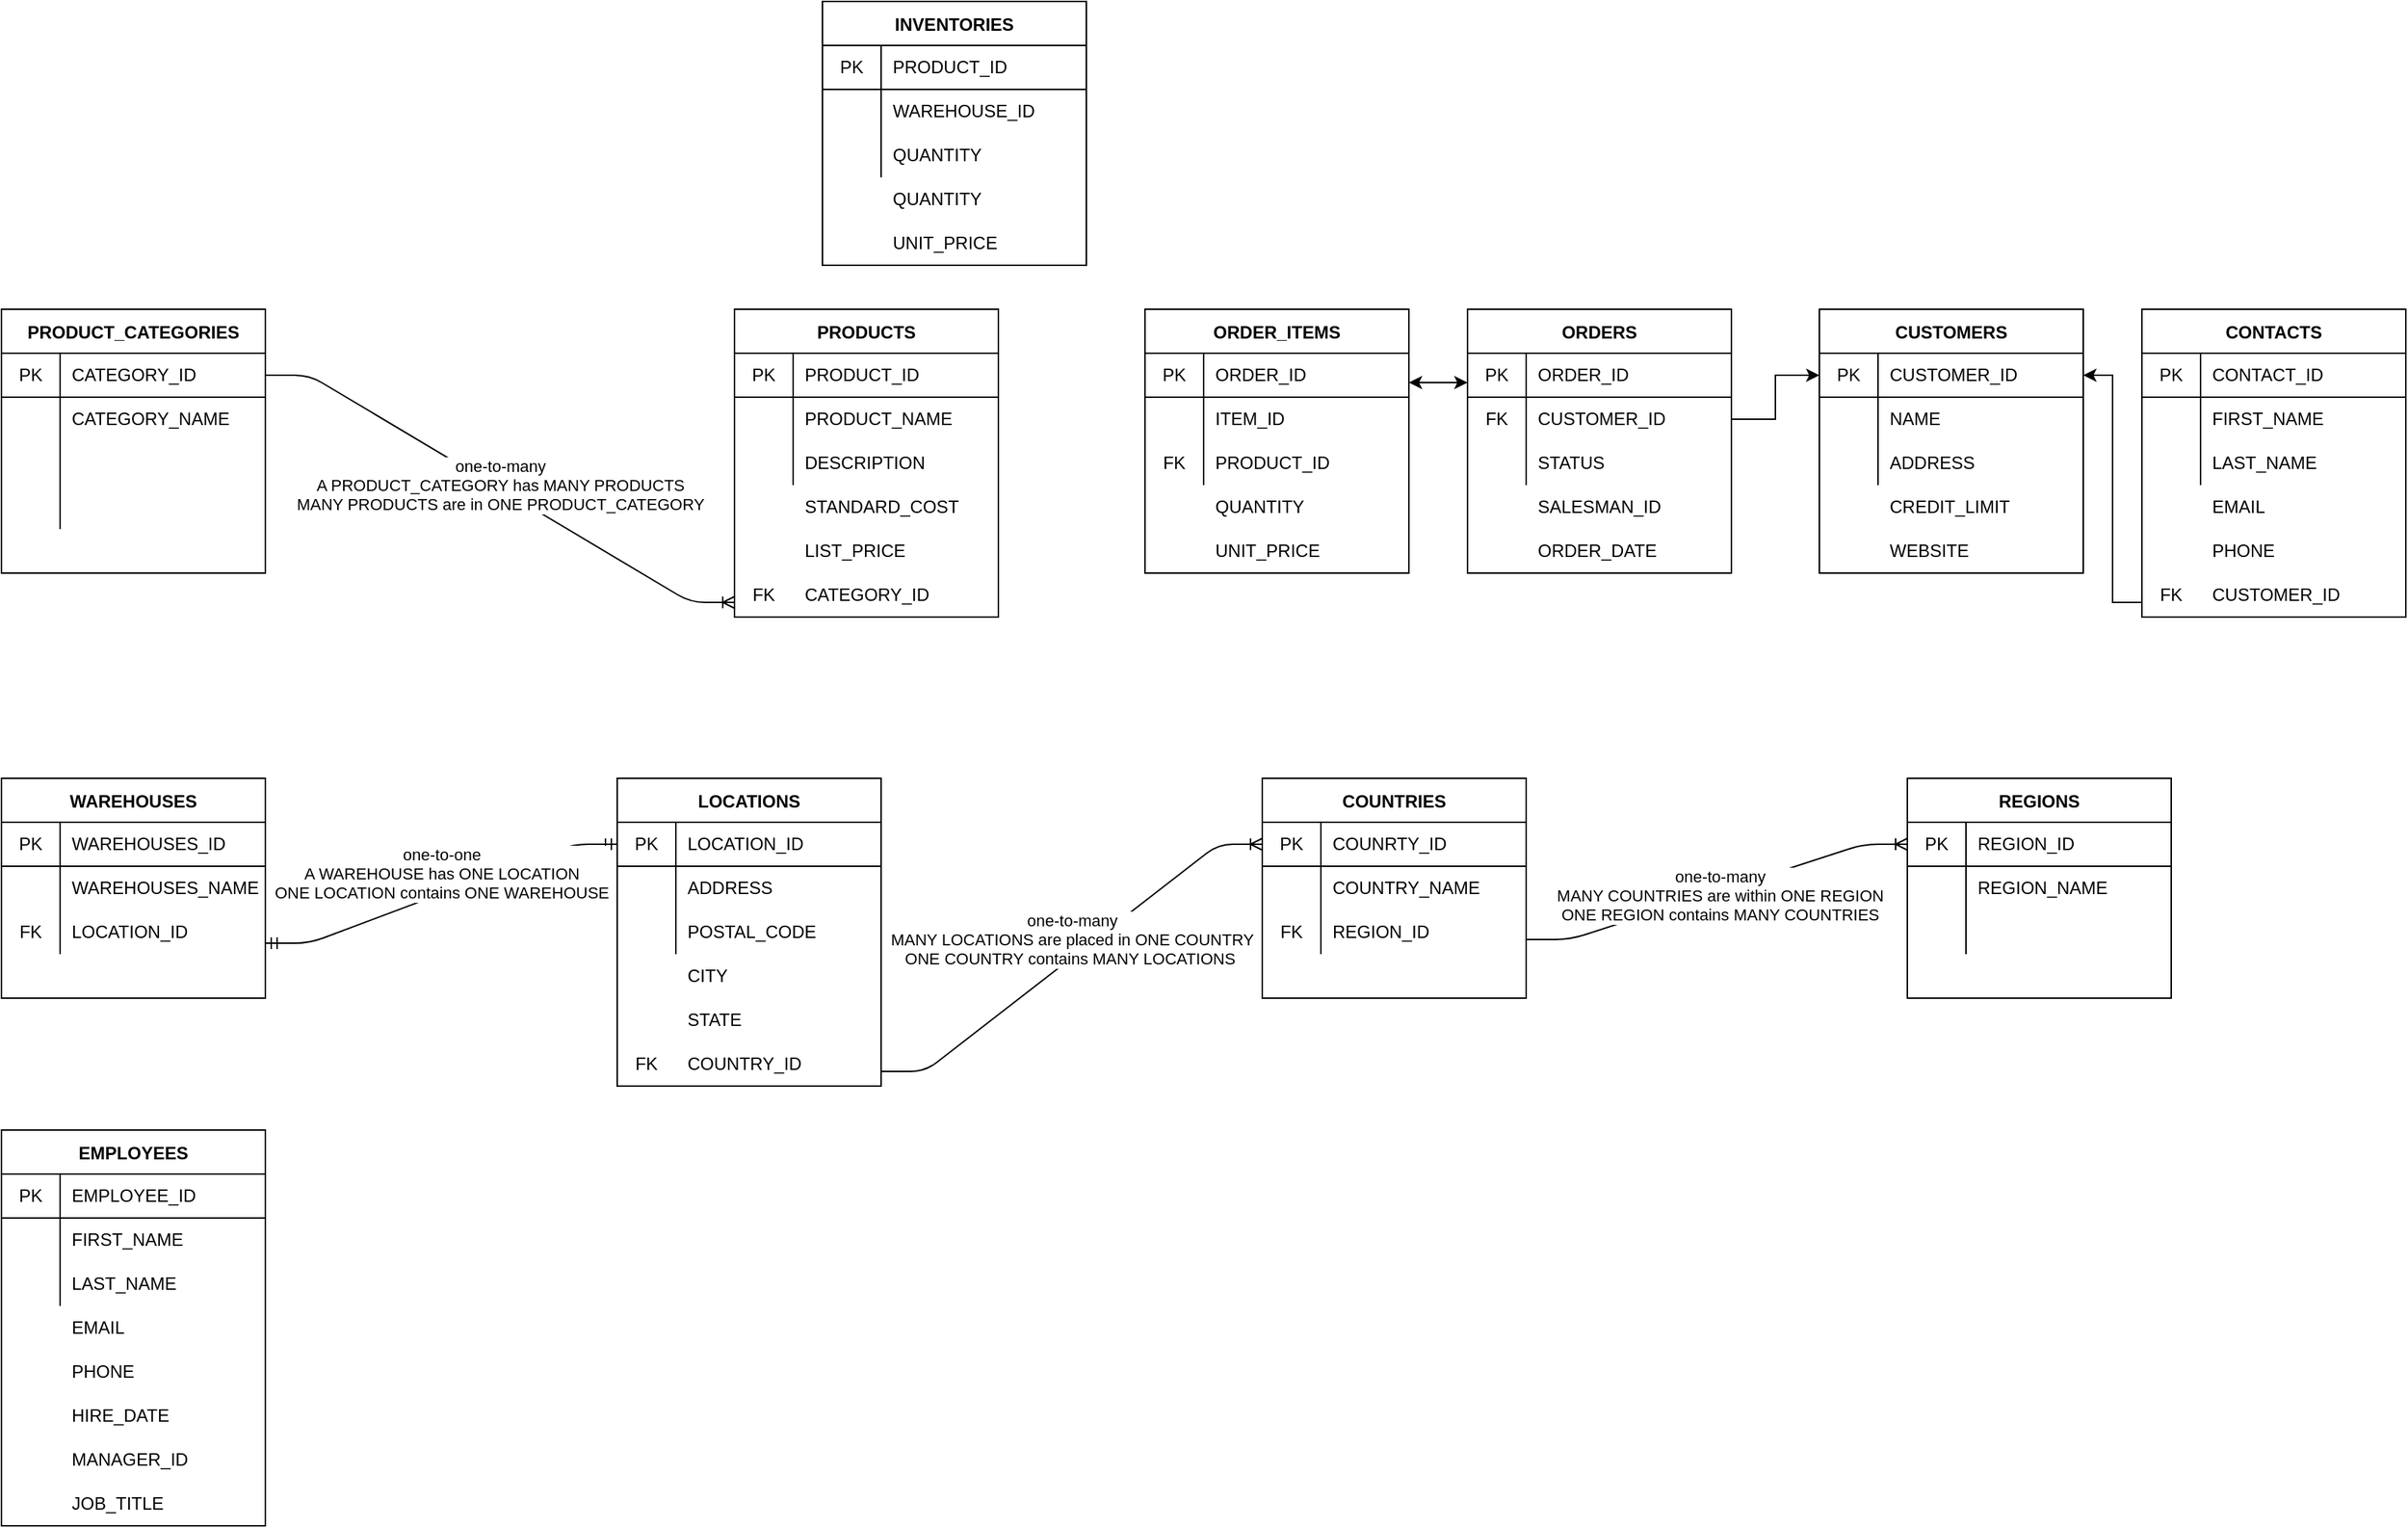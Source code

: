 <mxfile version="14.9.7" type="github"><diagram id="0CDY-tnlX_iTNDYCVQWq" name="Page-1"><mxGraphModel dx="2926" dy="2258" grid="1" gridSize="10" guides="1" tooltips="1" connect="1" arrows="1" fold="1" page="1" pageScale="1" pageWidth="850" pageHeight="1100" math="0" shadow="0"><root><mxCell id="0"/><mxCell id="1" parent="0"/><mxCell id="GvnjWUw1k6gbX3_AqA5z-13" value="COUNTRIES" style="shape=table;startSize=30;container=1;collapsible=0;childLayout=tableLayout;fixedRows=1;rowLines=0;fontStyle=1;align=center;pointerEvents=1;" parent="1" vertex="1"><mxGeometry x="520" y="390" width="180" height="150" as="geometry"/></mxCell><mxCell id="GvnjWUw1k6gbX3_AqA5z-14" value="" style="shape=partialRectangle;html=1;whiteSpace=wrap;collapsible=0;dropTarget=0;pointerEvents=1;fillColor=none;top=0;left=0;bottom=1;right=0;points=[[0,0.5],[1,0.5]];portConstraint=eastwest;" parent="GvnjWUw1k6gbX3_AqA5z-13" vertex="1"><mxGeometry y="30" width="180" height="30" as="geometry"/></mxCell><mxCell id="GvnjWUw1k6gbX3_AqA5z-15" value="PK" style="shape=partialRectangle;html=1;whiteSpace=wrap;connectable=0;fillColor=none;top=0;left=0;bottom=0;right=0;overflow=hidden;pointerEvents=1;" parent="GvnjWUw1k6gbX3_AqA5z-14" vertex="1"><mxGeometry width="40" height="30" as="geometry"/></mxCell><mxCell id="GvnjWUw1k6gbX3_AqA5z-16" value="COUNRTY_ID" style="shape=partialRectangle;html=1;whiteSpace=wrap;connectable=0;fillColor=none;top=0;left=0;bottom=0;right=0;align=left;spacingLeft=6;overflow=hidden;pointerEvents=1;" parent="GvnjWUw1k6gbX3_AqA5z-14" vertex="1"><mxGeometry x="40" width="140" height="30" as="geometry"/></mxCell><mxCell id="GvnjWUw1k6gbX3_AqA5z-17" value="" style="shape=partialRectangle;html=1;whiteSpace=wrap;collapsible=0;dropTarget=0;pointerEvents=1;fillColor=none;top=0;left=0;bottom=0;right=0;points=[[0,0.5],[1,0.5]];portConstraint=eastwest;" parent="GvnjWUw1k6gbX3_AqA5z-13" vertex="1"><mxGeometry y="60" width="180" height="30" as="geometry"/></mxCell><mxCell id="GvnjWUw1k6gbX3_AqA5z-18" value="" style="shape=partialRectangle;html=1;whiteSpace=wrap;connectable=0;fillColor=none;top=0;left=0;bottom=0;right=0;overflow=hidden;pointerEvents=1;" parent="GvnjWUw1k6gbX3_AqA5z-17" vertex="1"><mxGeometry width="40" height="30" as="geometry"/></mxCell><mxCell id="GvnjWUw1k6gbX3_AqA5z-19" value="COUNTRY_NAME" style="shape=partialRectangle;html=1;whiteSpace=wrap;connectable=0;fillColor=none;top=0;left=0;bottom=0;right=0;align=left;spacingLeft=6;overflow=hidden;pointerEvents=1;" parent="GvnjWUw1k6gbX3_AqA5z-17" vertex="1"><mxGeometry x="40" width="140" height="30" as="geometry"/></mxCell><mxCell id="GvnjWUw1k6gbX3_AqA5z-20" value="" style="shape=partialRectangle;html=1;whiteSpace=wrap;collapsible=0;dropTarget=0;pointerEvents=1;fillColor=none;top=0;left=0;bottom=0;right=0;points=[[0,0.5],[1,0.5]];portConstraint=eastwest;" parent="GvnjWUw1k6gbX3_AqA5z-13" vertex="1"><mxGeometry y="90" width="180" height="30" as="geometry"/></mxCell><mxCell id="GvnjWUw1k6gbX3_AqA5z-21" value="FK" style="shape=partialRectangle;html=1;whiteSpace=wrap;connectable=0;fillColor=none;top=0;left=0;bottom=0;right=0;overflow=hidden;pointerEvents=1;" parent="GvnjWUw1k6gbX3_AqA5z-20" vertex="1"><mxGeometry width="40" height="30" as="geometry"/></mxCell><mxCell id="GvnjWUw1k6gbX3_AqA5z-22" value="" style="shape=partialRectangle;html=1;whiteSpace=wrap;connectable=0;fillColor=none;top=0;left=0;bottom=0;right=0;align=left;spacingLeft=6;overflow=hidden;pointerEvents=1;" parent="GvnjWUw1k6gbX3_AqA5z-20" vertex="1"><mxGeometry x="40" width="140" height="30" as="geometry"/></mxCell><mxCell id="GvnjWUw1k6gbX3_AqA5z-33" value="REGION_ID" style="shape=partialRectangle;html=1;whiteSpace=wrap;connectable=0;fillColor=none;top=0;left=0;bottom=0;right=0;align=left;spacingLeft=6;overflow=hidden;pointerEvents=1;" parent="1" vertex="1"><mxGeometry x="560" y="480" width="140" height="30" as="geometry"/></mxCell><mxCell id="GvnjWUw1k6gbX3_AqA5z-36" value="LOCATIONS" style="shape=table;startSize=30;container=1;collapsible=0;childLayout=tableLayout;fixedRows=1;rowLines=0;fontStyle=1;align=center;pointerEvents=1;" parent="1" vertex="1"><mxGeometry x="80" y="390" width="180" height="210" as="geometry"/></mxCell><mxCell id="GvnjWUw1k6gbX3_AqA5z-37" value="" style="shape=partialRectangle;html=1;whiteSpace=wrap;collapsible=0;dropTarget=0;pointerEvents=1;fillColor=none;top=0;left=0;bottom=1;right=0;points=[[0,0.5],[1,0.5]];portConstraint=eastwest;" parent="GvnjWUw1k6gbX3_AqA5z-36" vertex="1"><mxGeometry y="30" width="180" height="30" as="geometry"/></mxCell><mxCell id="GvnjWUw1k6gbX3_AqA5z-38" value="PK" style="shape=partialRectangle;html=1;whiteSpace=wrap;connectable=0;fillColor=none;top=0;left=0;bottom=0;right=0;overflow=hidden;pointerEvents=1;" parent="GvnjWUw1k6gbX3_AqA5z-37" vertex="1"><mxGeometry width="40" height="30" as="geometry"/></mxCell><mxCell id="GvnjWUw1k6gbX3_AqA5z-39" value="LOCATION_ID" style="shape=partialRectangle;html=1;whiteSpace=wrap;connectable=0;fillColor=none;top=0;left=0;bottom=0;right=0;align=left;spacingLeft=6;overflow=hidden;pointerEvents=1;" parent="GvnjWUw1k6gbX3_AqA5z-37" vertex="1"><mxGeometry x="40" width="140" height="30" as="geometry"/></mxCell><mxCell id="GvnjWUw1k6gbX3_AqA5z-40" value="" style="shape=partialRectangle;html=1;whiteSpace=wrap;collapsible=0;dropTarget=0;pointerEvents=1;fillColor=none;top=0;left=0;bottom=0;right=0;points=[[0,0.5],[1,0.5]];portConstraint=eastwest;" parent="GvnjWUw1k6gbX3_AqA5z-36" vertex="1"><mxGeometry y="60" width="180" height="30" as="geometry"/></mxCell><mxCell id="GvnjWUw1k6gbX3_AqA5z-41" value="" style="shape=partialRectangle;html=1;whiteSpace=wrap;connectable=0;fillColor=none;top=0;left=0;bottom=0;right=0;overflow=hidden;pointerEvents=1;" parent="GvnjWUw1k6gbX3_AqA5z-40" vertex="1"><mxGeometry width="40" height="30" as="geometry"/></mxCell><mxCell id="GvnjWUw1k6gbX3_AqA5z-42" value="ADDRESS" style="shape=partialRectangle;html=1;whiteSpace=wrap;connectable=0;fillColor=none;top=0;left=0;bottom=0;right=0;align=left;spacingLeft=6;overflow=hidden;pointerEvents=1;" parent="GvnjWUw1k6gbX3_AqA5z-40" vertex="1"><mxGeometry x="40" width="140" height="30" as="geometry"/></mxCell><mxCell id="GvnjWUw1k6gbX3_AqA5z-43" value="" style="shape=partialRectangle;html=1;whiteSpace=wrap;collapsible=0;dropTarget=0;pointerEvents=1;fillColor=none;top=0;left=0;bottom=0;right=0;points=[[0,0.5],[1,0.5]];portConstraint=eastwest;" parent="GvnjWUw1k6gbX3_AqA5z-36" vertex="1"><mxGeometry y="90" width="180" height="30" as="geometry"/></mxCell><mxCell id="GvnjWUw1k6gbX3_AqA5z-44" value="" style="shape=partialRectangle;html=1;whiteSpace=wrap;connectable=0;fillColor=none;top=0;left=0;bottom=0;right=0;overflow=hidden;pointerEvents=1;" parent="GvnjWUw1k6gbX3_AqA5z-43" vertex="1"><mxGeometry width="40" height="30" as="geometry"/></mxCell><mxCell id="GvnjWUw1k6gbX3_AqA5z-45" value="" style="shape=partialRectangle;html=1;whiteSpace=wrap;connectable=0;fillColor=none;top=0;left=0;bottom=0;right=0;align=left;spacingLeft=6;overflow=hidden;pointerEvents=1;" parent="GvnjWUw1k6gbX3_AqA5z-43" vertex="1"><mxGeometry x="40" width="140" height="30" as="geometry"/></mxCell><mxCell id="GvnjWUw1k6gbX3_AqA5z-46" value="POSTAL_CODE" style="shape=partialRectangle;html=1;whiteSpace=wrap;connectable=0;fillColor=none;top=0;left=0;bottom=0;right=0;align=left;spacingLeft=6;overflow=hidden;pointerEvents=1;" parent="1" vertex="1"><mxGeometry x="120" y="480" width="140" height="30" as="geometry"/></mxCell><mxCell id="GvnjWUw1k6gbX3_AqA5z-60" value="CITY" style="shape=partialRectangle;html=1;whiteSpace=wrap;connectable=0;fillColor=none;top=0;left=0;bottom=0;right=0;align=left;spacingLeft=6;overflow=hidden;pointerEvents=1;" parent="1" vertex="1"><mxGeometry x="120" y="510" width="140" height="30" as="geometry"/></mxCell><mxCell id="GvnjWUw1k6gbX3_AqA5z-62" value="STATE" style="shape=partialRectangle;html=1;whiteSpace=wrap;connectable=0;fillColor=none;top=0;left=0;bottom=0;right=0;align=left;spacingLeft=6;overflow=hidden;pointerEvents=1;" parent="1" vertex="1"><mxGeometry x="120" y="540" width="140" height="30" as="geometry"/></mxCell><mxCell id="GvnjWUw1k6gbX3_AqA5z-64" value="FK" style="shape=partialRectangle;html=1;whiteSpace=wrap;connectable=0;fillColor=none;top=0;left=0;bottom=0;right=0;overflow=hidden;pointerEvents=1;" parent="1" vertex="1"><mxGeometry x="80" y="570" width="40" height="30" as="geometry"/></mxCell><mxCell id="GvnjWUw1k6gbX3_AqA5z-65" value="COUNTRY_ID" style="shape=partialRectangle;html=1;whiteSpace=wrap;connectable=0;fillColor=none;top=0;left=0;bottom=0;right=0;align=left;spacingLeft=6;overflow=hidden;pointerEvents=1;" parent="1" vertex="1"><mxGeometry x="120" y="570" width="140" height="30" as="geometry"/></mxCell><mxCell id="GvnjWUw1k6gbX3_AqA5z-81" value="WAREHOUSES" style="shape=table;startSize=30;container=1;collapsible=0;childLayout=tableLayout;fixedRows=1;rowLines=0;fontStyle=1;align=center;pointerEvents=1;" parent="1" vertex="1"><mxGeometry x="-340" y="390" width="180" height="150" as="geometry"/></mxCell><mxCell id="GvnjWUw1k6gbX3_AqA5z-82" value="" style="shape=partialRectangle;html=1;whiteSpace=wrap;collapsible=0;dropTarget=0;pointerEvents=1;fillColor=none;top=0;left=0;bottom=1;right=0;points=[[0,0.5],[1,0.5]];portConstraint=eastwest;" parent="GvnjWUw1k6gbX3_AqA5z-81" vertex="1"><mxGeometry y="30" width="180" height="30" as="geometry"/></mxCell><mxCell id="GvnjWUw1k6gbX3_AqA5z-83" value="PK" style="shape=partialRectangle;html=1;whiteSpace=wrap;connectable=0;fillColor=none;top=0;left=0;bottom=0;right=0;overflow=hidden;pointerEvents=1;" parent="GvnjWUw1k6gbX3_AqA5z-82" vertex="1"><mxGeometry width="40" height="30" as="geometry"/></mxCell><mxCell id="GvnjWUw1k6gbX3_AqA5z-84" value="WAREHOUSES_ID" style="shape=partialRectangle;html=1;whiteSpace=wrap;connectable=0;fillColor=none;top=0;left=0;bottom=0;right=0;align=left;spacingLeft=6;overflow=hidden;pointerEvents=1;" parent="GvnjWUw1k6gbX3_AqA5z-82" vertex="1"><mxGeometry x="40" width="140" height="30" as="geometry"/></mxCell><mxCell id="GvnjWUw1k6gbX3_AqA5z-85" value="" style="shape=partialRectangle;html=1;whiteSpace=wrap;collapsible=0;dropTarget=0;pointerEvents=1;fillColor=none;top=0;left=0;bottom=0;right=0;points=[[0,0.5],[1,0.5]];portConstraint=eastwest;" parent="GvnjWUw1k6gbX3_AqA5z-81" vertex="1"><mxGeometry y="60" width="180" height="30" as="geometry"/></mxCell><mxCell id="GvnjWUw1k6gbX3_AqA5z-86" value="" style="shape=partialRectangle;html=1;whiteSpace=wrap;connectable=0;fillColor=none;top=0;left=0;bottom=0;right=0;overflow=hidden;pointerEvents=1;" parent="GvnjWUw1k6gbX3_AqA5z-85" vertex="1"><mxGeometry width="40" height="30" as="geometry"/></mxCell><mxCell id="GvnjWUw1k6gbX3_AqA5z-87" value="WAREHOUSES_NAME" style="shape=partialRectangle;html=1;whiteSpace=wrap;connectable=0;fillColor=none;top=0;left=0;bottom=0;right=0;align=left;spacingLeft=6;overflow=hidden;pointerEvents=1;" parent="GvnjWUw1k6gbX3_AqA5z-85" vertex="1"><mxGeometry x="40" width="140" height="30" as="geometry"/></mxCell><mxCell id="GvnjWUw1k6gbX3_AqA5z-88" value="" style="shape=partialRectangle;html=1;whiteSpace=wrap;collapsible=0;dropTarget=0;pointerEvents=1;fillColor=none;top=0;left=0;bottom=0;right=0;points=[[0,0.5],[1,0.5]];portConstraint=eastwest;" parent="GvnjWUw1k6gbX3_AqA5z-81" vertex="1"><mxGeometry y="90" width="180" height="30" as="geometry"/></mxCell><mxCell id="GvnjWUw1k6gbX3_AqA5z-89" value="" style="shape=partialRectangle;html=1;whiteSpace=wrap;connectable=0;fillColor=none;top=0;left=0;bottom=0;right=0;overflow=hidden;pointerEvents=1;" parent="GvnjWUw1k6gbX3_AqA5z-88" vertex="1"><mxGeometry width="40" height="30" as="geometry"/></mxCell><mxCell id="GvnjWUw1k6gbX3_AqA5z-90" value="" style="shape=partialRectangle;html=1;whiteSpace=wrap;connectable=0;fillColor=none;top=0;left=0;bottom=0;right=0;align=left;spacingLeft=6;overflow=hidden;pointerEvents=1;" parent="GvnjWUw1k6gbX3_AqA5z-88" vertex="1"><mxGeometry x="40" width="140" height="30" as="geometry"/></mxCell><mxCell id="GvnjWUw1k6gbX3_AqA5z-91" value="LOCATION_ID" style="shape=partialRectangle;html=1;whiteSpace=wrap;connectable=0;fillColor=none;top=0;left=0;bottom=0;right=0;align=left;spacingLeft=6;overflow=hidden;pointerEvents=1;" parent="1" vertex="1"><mxGeometry x="-300" y="480" width="140" height="30" as="geometry"/></mxCell><mxCell id="GvnjWUw1k6gbX3_AqA5z-92" value="FK" style="shape=partialRectangle;html=1;whiteSpace=wrap;connectable=0;fillColor=none;top=0;left=0;bottom=0;right=0;overflow=hidden;pointerEvents=1;" parent="1" vertex="1"><mxGeometry x="-340" y="480" width="40" height="30" as="geometry"/></mxCell><mxCell id="GvnjWUw1k6gbX3_AqA5z-99" value="EMPLOYEES" style="shape=table;startSize=30;container=1;collapsible=0;childLayout=tableLayout;fixedRows=1;rowLines=0;fontStyle=1;align=center;pointerEvents=1;" parent="1" vertex="1"><mxGeometry x="-340" y="630" width="180" height="270" as="geometry"/></mxCell><mxCell id="GvnjWUw1k6gbX3_AqA5z-100" value="" style="shape=partialRectangle;html=1;whiteSpace=wrap;collapsible=0;dropTarget=0;pointerEvents=1;fillColor=none;top=0;left=0;bottom=1;right=0;points=[[0,0.5],[1,0.5]];portConstraint=eastwest;" parent="GvnjWUw1k6gbX3_AqA5z-99" vertex="1"><mxGeometry y="30" width="180" height="30" as="geometry"/></mxCell><mxCell id="GvnjWUw1k6gbX3_AqA5z-101" value="PK" style="shape=partialRectangle;html=1;whiteSpace=wrap;connectable=0;fillColor=none;top=0;left=0;bottom=0;right=0;overflow=hidden;pointerEvents=1;" parent="GvnjWUw1k6gbX3_AqA5z-100" vertex="1"><mxGeometry width="40" height="30" as="geometry"/></mxCell><mxCell id="GvnjWUw1k6gbX3_AqA5z-102" value="EMPLOYEE_ID" style="shape=partialRectangle;html=1;whiteSpace=wrap;connectable=0;fillColor=none;top=0;left=0;bottom=0;right=0;align=left;spacingLeft=6;overflow=hidden;pointerEvents=1;" parent="GvnjWUw1k6gbX3_AqA5z-100" vertex="1"><mxGeometry x="40" width="140" height="30" as="geometry"/></mxCell><mxCell id="GvnjWUw1k6gbX3_AqA5z-103" value="" style="shape=partialRectangle;html=1;whiteSpace=wrap;collapsible=0;dropTarget=0;pointerEvents=1;fillColor=none;top=0;left=0;bottom=0;right=0;points=[[0,0.5],[1,0.5]];portConstraint=eastwest;" parent="GvnjWUw1k6gbX3_AqA5z-99" vertex="1"><mxGeometry y="60" width="180" height="30" as="geometry"/></mxCell><mxCell id="GvnjWUw1k6gbX3_AqA5z-104" value="" style="shape=partialRectangle;html=1;whiteSpace=wrap;connectable=0;fillColor=none;top=0;left=0;bottom=0;right=0;overflow=hidden;pointerEvents=1;" parent="GvnjWUw1k6gbX3_AqA5z-103" vertex="1"><mxGeometry width="40" height="30" as="geometry"/></mxCell><mxCell id="GvnjWUw1k6gbX3_AqA5z-105" value="FIRST_NAME" style="shape=partialRectangle;html=1;whiteSpace=wrap;connectable=0;fillColor=none;top=0;left=0;bottom=0;right=0;align=left;spacingLeft=6;overflow=hidden;pointerEvents=1;" parent="GvnjWUw1k6gbX3_AqA5z-103" vertex="1"><mxGeometry x="40" width="140" height="30" as="geometry"/></mxCell><mxCell id="GvnjWUw1k6gbX3_AqA5z-106" value="" style="shape=partialRectangle;html=1;whiteSpace=wrap;collapsible=0;dropTarget=0;pointerEvents=1;fillColor=none;top=0;left=0;bottom=0;right=0;points=[[0,0.5],[1,0.5]];portConstraint=eastwest;" parent="GvnjWUw1k6gbX3_AqA5z-99" vertex="1"><mxGeometry y="90" width="180" height="30" as="geometry"/></mxCell><mxCell id="GvnjWUw1k6gbX3_AqA5z-107" value="" style="shape=partialRectangle;html=1;whiteSpace=wrap;connectable=0;fillColor=none;top=0;left=0;bottom=0;right=0;overflow=hidden;pointerEvents=1;" parent="GvnjWUw1k6gbX3_AqA5z-106" vertex="1"><mxGeometry width="40" height="30" as="geometry"/></mxCell><mxCell id="GvnjWUw1k6gbX3_AqA5z-108" value="" style="shape=partialRectangle;html=1;whiteSpace=wrap;connectable=0;fillColor=none;top=0;left=0;bottom=0;right=0;align=left;spacingLeft=6;overflow=hidden;pointerEvents=1;" parent="GvnjWUw1k6gbX3_AqA5z-106" vertex="1"><mxGeometry x="40" width="140" height="30" as="geometry"/></mxCell><mxCell id="GvnjWUw1k6gbX3_AqA5z-109" value="LAST_NAME" style="shape=partialRectangle;html=1;whiteSpace=wrap;connectable=0;fillColor=none;top=0;left=0;bottom=0;right=0;align=left;spacingLeft=6;overflow=hidden;pointerEvents=1;" parent="1" vertex="1"><mxGeometry x="-300" y="720" width="140" height="30" as="geometry"/></mxCell><mxCell id="GvnjWUw1k6gbX3_AqA5z-110" value="" style="shape=partialRectangle;html=1;whiteSpace=wrap;connectable=0;fillColor=none;top=0;left=0;bottom=0;right=0;overflow=hidden;pointerEvents=1;" parent="1" vertex="1"><mxGeometry x="-340" y="720" width="40" height="30" as="geometry"/></mxCell><mxCell id="GvnjWUw1k6gbX3_AqA5z-111" value="EMAIL" style="shape=partialRectangle;html=1;whiteSpace=wrap;connectable=0;fillColor=none;top=0;left=0;bottom=0;right=0;align=left;spacingLeft=6;overflow=hidden;pointerEvents=1;" parent="1" vertex="1"><mxGeometry x="-300" y="750" width="140" height="30" as="geometry"/></mxCell><mxCell id="GvnjWUw1k6gbX3_AqA5z-112" value="PHONE" style="shape=partialRectangle;html=1;whiteSpace=wrap;connectable=0;fillColor=none;top=0;left=0;bottom=0;right=0;align=left;spacingLeft=6;overflow=hidden;pointerEvents=1;" parent="1" vertex="1"><mxGeometry x="-300" y="780" width="140" height="30" as="geometry"/></mxCell><mxCell id="GvnjWUw1k6gbX3_AqA5z-113" value="HIRE_DATE" style="shape=partialRectangle;html=1;whiteSpace=wrap;connectable=0;fillColor=none;top=0;left=0;bottom=0;right=0;align=left;spacingLeft=6;overflow=hidden;pointerEvents=1;" parent="1" vertex="1"><mxGeometry x="-300" y="810" width="140" height="30" as="geometry"/></mxCell><mxCell id="GvnjWUw1k6gbX3_AqA5z-114" value="MANAGER_ID" style="shape=partialRectangle;html=1;whiteSpace=wrap;connectable=0;fillColor=none;top=0;left=0;bottom=0;right=0;align=left;spacingLeft=6;overflow=hidden;pointerEvents=1;" parent="1" vertex="1"><mxGeometry x="-300" y="840" width="140" height="30" as="geometry"/></mxCell><mxCell id="GvnjWUw1k6gbX3_AqA5z-115" value="JOB_TITLE" style="shape=partialRectangle;html=1;whiteSpace=wrap;connectable=0;fillColor=none;top=0;left=0;bottom=0;right=0;align=left;spacingLeft=6;overflow=hidden;pointerEvents=1;" parent="1" vertex="1"><mxGeometry x="-300" y="870" width="140" height="30" as="geometry"/></mxCell><mxCell id="GvnjWUw1k6gbX3_AqA5z-133" value="PRODUCT_CATEGORIES" style="shape=table;startSize=30;container=1;collapsible=0;childLayout=tableLayout;fixedRows=1;rowLines=0;fontStyle=1;align=center;pointerEvents=1;" parent="1" vertex="1"><mxGeometry x="-340" y="70" width="180" height="180" as="geometry"/></mxCell><mxCell id="GvnjWUw1k6gbX3_AqA5z-134" value="" style="shape=partialRectangle;html=1;whiteSpace=wrap;collapsible=0;dropTarget=0;pointerEvents=1;fillColor=none;top=0;left=0;bottom=1;right=0;points=[[0,0.5],[1,0.5]];portConstraint=eastwest;" parent="GvnjWUw1k6gbX3_AqA5z-133" vertex="1"><mxGeometry y="30" width="180" height="30" as="geometry"/></mxCell><mxCell id="GvnjWUw1k6gbX3_AqA5z-135" value="PK" style="shape=partialRectangle;html=1;whiteSpace=wrap;connectable=0;fillColor=none;top=0;left=0;bottom=0;right=0;overflow=hidden;pointerEvents=1;" parent="GvnjWUw1k6gbX3_AqA5z-134" vertex="1"><mxGeometry width="40" height="30" as="geometry"/></mxCell><mxCell id="GvnjWUw1k6gbX3_AqA5z-136" value="CATEGORY_ID" style="shape=partialRectangle;html=1;whiteSpace=wrap;connectable=0;fillColor=none;top=0;left=0;bottom=0;right=0;align=left;spacingLeft=6;overflow=hidden;pointerEvents=1;" parent="GvnjWUw1k6gbX3_AqA5z-134" vertex="1"><mxGeometry x="40" width="140" height="30" as="geometry"/></mxCell><mxCell id="GvnjWUw1k6gbX3_AqA5z-137" value="" style="shape=partialRectangle;html=1;whiteSpace=wrap;collapsible=0;dropTarget=0;pointerEvents=1;fillColor=none;top=0;left=0;bottom=0;right=0;points=[[0,0.5],[1,0.5]];portConstraint=eastwest;" parent="GvnjWUw1k6gbX3_AqA5z-133" vertex="1"><mxGeometry y="60" width="180" height="30" as="geometry"/></mxCell><mxCell id="GvnjWUw1k6gbX3_AqA5z-138" value="" style="shape=partialRectangle;html=1;whiteSpace=wrap;connectable=0;fillColor=none;top=0;left=0;bottom=0;right=0;overflow=hidden;pointerEvents=1;" parent="GvnjWUw1k6gbX3_AqA5z-137" vertex="1"><mxGeometry width="40" height="30" as="geometry"/></mxCell><mxCell id="GvnjWUw1k6gbX3_AqA5z-139" value="CATEGORY_NAME" style="shape=partialRectangle;html=1;whiteSpace=wrap;connectable=0;fillColor=none;top=0;left=0;bottom=0;right=0;align=left;spacingLeft=6;overflow=hidden;pointerEvents=1;" parent="GvnjWUw1k6gbX3_AqA5z-137" vertex="1"><mxGeometry x="40" width="140" height="30" as="geometry"/></mxCell><mxCell id="GvnjWUw1k6gbX3_AqA5z-140" value="" style="shape=partialRectangle;html=1;whiteSpace=wrap;collapsible=0;dropTarget=0;pointerEvents=1;fillColor=none;top=0;left=0;bottom=0;right=0;points=[[0,0.5],[1,0.5]];portConstraint=eastwest;" parent="GvnjWUw1k6gbX3_AqA5z-133" vertex="1"><mxGeometry y="90" width="180" height="30" as="geometry"/></mxCell><mxCell id="GvnjWUw1k6gbX3_AqA5z-141" value="" style="shape=partialRectangle;html=1;whiteSpace=wrap;connectable=0;fillColor=none;top=0;left=0;bottom=0;right=0;overflow=hidden;pointerEvents=1;" parent="GvnjWUw1k6gbX3_AqA5z-140" vertex="1"><mxGeometry width="40" height="30" as="geometry"/></mxCell><mxCell id="GvnjWUw1k6gbX3_AqA5z-142" value="" style="shape=partialRectangle;html=1;whiteSpace=wrap;connectable=0;fillColor=none;top=0;left=0;bottom=0;right=0;align=left;spacingLeft=6;overflow=hidden;pointerEvents=1;" parent="GvnjWUw1k6gbX3_AqA5z-140" vertex="1"><mxGeometry x="40" width="140" height="30" as="geometry"/></mxCell><mxCell id="_RY1RrGFD_Ku-RANkwng-28" value="" style="shape=partialRectangle;html=1;whiteSpace=wrap;collapsible=0;dropTarget=0;pointerEvents=1;fillColor=none;top=0;left=0;bottom=0;right=0;points=[[0,0.5],[1,0.5]];portConstraint=eastwest;" vertex="1" parent="GvnjWUw1k6gbX3_AqA5z-133"><mxGeometry y="120" width="180" height="30" as="geometry"/></mxCell><mxCell id="_RY1RrGFD_Ku-RANkwng-29" value="" style="shape=partialRectangle;html=1;whiteSpace=wrap;connectable=0;fillColor=none;top=0;left=0;bottom=0;right=0;overflow=hidden;pointerEvents=1;" vertex="1" parent="_RY1RrGFD_Ku-RANkwng-28"><mxGeometry width="40" height="30" as="geometry"/></mxCell><mxCell id="_RY1RrGFD_Ku-RANkwng-30" value="" style="shape=partialRectangle;html=1;whiteSpace=wrap;connectable=0;fillColor=none;top=0;left=0;bottom=0;right=0;align=left;spacingLeft=6;overflow=hidden;pointerEvents=1;" vertex="1" parent="_RY1RrGFD_Ku-RANkwng-28"><mxGeometry x="40" width="140" height="30" as="geometry"/></mxCell><mxCell id="GvnjWUw1k6gbX3_AqA5z-144" value="" style="shape=partialRectangle;html=1;whiteSpace=wrap;connectable=0;fillColor=none;top=0;left=0;bottom=0;right=0;overflow=hidden;pointerEvents=1;" parent="1" vertex="1"><mxGeometry x="300" y="160" width="40" height="30" as="geometry"/></mxCell><mxCell id="GvnjWUw1k6gbX3_AqA5z-150" value="PRODUCTS" style="shape=table;startSize=30;container=1;collapsible=0;childLayout=tableLayout;fixedRows=1;rowLines=0;fontStyle=1;align=center;pointerEvents=1;" parent="1" vertex="1"><mxGeometry x="160" y="70" width="180" height="210" as="geometry"/></mxCell><mxCell id="GvnjWUw1k6gbX3_AqA5z-151" value="" style="shape=partialRectangle;html=1;whiteSpace=wrap;collapsible=0;dropTarget=0;pointerEvents=1;fillColor=none;top=0;left=0;bottom=1;right=0;points=[[0,0.5],[1,0.5]];portConstraint=eastwest;" parent="GvnjWUw1k6gbX3_AqA5z-150" vertex="1"><mxGeometry y="30" width="180" height="30" as="geometry"/></mxCell><mxCell id="GvnjWUw1k6gbX3_AqA5z-152" value="PK" style="shape=partialRectangle;html=1;whiteSpace=wrap;connectable=0;fillColor=none;top=0;left=0;bottom=0;right=0;overflow=hidden;pointerEvents=1;" parent="GvnjWUw1k6gbX3_AqA5z-151" vertex="1"><mxGeometry width="40" height="30" as="geometry"/></mxCell><mxCell id="GvnjWUw1k6gbX3_AqA5z-153" value="PRODUCT_ID" style="shape=partialRectangle;html=1;whiteSpace=wrap;connectable=0;fillColor=none;top=0;left=0;bottom=0;right=0;align=left;spacingLeft=6;overflow=hidden;pointerEvents=1;" parent="GvnjWUw1k6gbX3_AqA5z-151" vertex="1"><mxGeometry x="40" width="140" height="30" as="geometry"/></mxCell><mxCell id="GvnjWUw1k6gbX3_AqA5z-154" value="" style="shape=partialRectangle;html=1;whiteSpace=wrap;collapsible=0;dropTarget=0;pointerEvents=1;fillColor=none;top=0;left=0;bottom=0;right=0;points=[[0,0.5],[1,0.5]];portConstraint=eastwest;" parent="GvnjWUw1k6gbX3_AqA5z-150" vertex="1"><mxGeometry y="60" width="180" height="30" as="geometry"/></mxCell><mxCell id="GvnjWUw1k6gbX3_AqA5z-155" value="" style="shape=partialRectangle;html=1;whiteSpace=wrap;connectable=0;fillColor=none;top=0;left=0;bottom=0;right=0;overflow=hidden;pointerEvents=1;" parent="GvnjWUw1k6gbX3_AqA5z-154" vertex="1"><mxGeometry width="40" height="30" as="geometry"/></mxCell><mxCell id="GvnjWUw1k6gbX3_AqA5z-156" value="PRODUCT_NAME" style="shape=partialRectangle;html=1;whiteSpace=wrap;connectable=0;fillColor=none;top=0;left=0;bottom=0;right=0;align=left;spacingLeft=6;overflow=hidden;pointerEvents=1;" parent="GvnjWUw1k6gbX3_AqA5z-154" vertex="1"><mxGeometry x="40" width="140" height="30" as="geometry"/></mxCell><mxCell id="GvnjWUw1k6gbX3_AqA5z-157" value="" style="shape=partialRectangle;html=1;whiteSpace=wrap;collapsible=0;dropTarget=0;pointerEvents=1;fillColor=none;top=0;left=0;bottom=0;right=0;points=[[0,0.5],[1,0.5]];portConstraint=eastwest;" parent="GvnjWUw1k6gbX3_AqA5z-150" vertex="1"><mxGeometry y="90" width="180" height="30" as="geometry"/></mxCell><mxCell id="GvnjWUw1k6gbX3_AqA5z-158" value="" style="shape=partialRectangle;html=1;whiteSpace=wrap;connectable=0;fillColor=none;top=0;left=0;bottom=0;right=0;overflow=hidden;pointerEvents=1;" parent="GvnjWUw1k6gbX3_AqA5z-157" vertex="1"><mxGeometry width="40" height="30" as="geometry"/></mxCell><mxCell id="GvnjWUw1k6gbX3_AqA5z-159" value="" style="shape=partialRectangle;html=1;whiteSpace=wrap;connectable=0;fillColor=none;top=0;left=0;bottom=0;right=0;align=left;spacingLeft=6;overflow=hidden;pointerEvents=1;" parent="GvnjWUw1k6gbX3_AqA5z-157" vertex="1"><mxGeometry x="40" width="140" height="30" as="geometry"/></mxCell><mxCell id="GvnjWUw1k6gbX3_AqA5z-160" value="" style="shape=partialRectangle;html=1;whiteSpace=wrap;connectable=0;fillColor=none;top=0;left=0;bottom=0;right=0;overflow=hidden;pointerEvents=1;" parent="1" vertex="1"><mxGeometry x="160" y="160" width="40" height="30" as="geometry"/></mxCell><mxCell id="GvnjWUw1k6gbX3_AqA5z-172" value="DESCRIPTION" style="shape=partialRectangle;html=1;whiteSpace=wrap;connectable=0;fillColor=none;top=0;left=0;bottom=0;right=0;align=left;spacingLeft=6;overflow=hidden;pointerEvents=1;" parent="1" vertex="1"><mxGeometry x="200" y="160" width="140" height="30" as="geometry"/></mxCell><mxCell id="GvnjWUw1k6gbX3_AqA5z-173" value="STANDARD_COST" style="shape=partialRectangle;html=1;whiteSpace=wrap;connectable=0;fillColor=none;top=0;left=0;bottom=0;right=0;align=left;spacingLeft=6;overflow=hidden;pointerEvents=1;" parent="1" vertex="1"><mxGeometry x="200" y="190" width="140" height="30" as="geometry"/></mxCell><mxCell id="GvnjWUw1k6gbX3_AqA5z-174" value="LIST_PRICE" style="shape=partialRectangle;html=1;whiteSpace=wrap;connectable=0;fillColor=none;top=0;left=0;bottom=0;right=0;align=left;spacingLeft=6;overflow=hidden;pointerEvents=1;" parent="1" vertex="1"><mxGeometry x="200" y="220" width="140" height="30" as="geometry"/></mxCell><mxCell id="GvnjWUw1k6gbX3_AqA5z-175" value="CATEGORY_ID" style="shape=partialRectangle;html=1;whiteSpace=wrap;connectable=0;fillColor=none;top=0;left=0;bottom=0;right=0;align=left;spacingLeft=6;overflow=hidden;pointerEvents=1;" parent="1" vertex="1"><mxGeometry x="200" y="250" width="140" height="30" as="geometry"/></mxCell><mxCell id="GvnjWUw1k6gbX3_AqA5z-176" value="FK" style="shape=partialRectangle;html=1;whiteSpace=wrap;connectable=0;fillColor=none;top=0;left=0;bottom=0;right=0;overflow=hidden;pointerEvents=1;" parent="1" vertex="1"><mxGeometry x="160" y="250" width="40" height="30" as="geometry"/></mxCell><mxCell id="GvnjWUw1k6gbX3_AqA5z-197" value="CUSTOMERS" style="shape=table;startSize=30;container=1;collapsible=0;childLayout=tableLayout;fixedRows=1;rowLines=0;fontStyle=1;align=center;pointerEvents=1;" parent="1" vertex="1"><mxGeometry x="900" y="70" width="180" height="180" as="geometry"/></mxCell><mxCell id="GvnjWUw1k6gbX3_AqA5z-198" value="" style="shape=partialRectangle;html=1;whiteSpace=wrap;collapsible=0;dropTarget=0;pointerEvents=1;fillColor=none;top=0;left=0;bottom=1;right=0;points=[[0,0.5],[1,0.5]];portConstraint=eastwest;" parent="GvnjWUw1k6gbX3_AqA5z-197" vertex="1"><mxGeometry y="30" width="180" height="30" as="geometry"/></mxCell><mxCell id="GvnjWUw1k6gbX3_AqA5z-199" value="PK" style="shape=partialRectangle;html=1;whiteSpace=wrap;connectable=0;fillColor=none;top=0;left=0;bottom=0;right=0;overflow=hidden;pointerEvents=1;" parent="GvnjWUw1k6gbX3_AqA5z-198" vertex="1"><mxGeometry width="40" height="30" as="geometry"/></mxCell><mxCell id="GvnjWUw1k6gbX3_AqA5z-200" value="CUSTOMER_ID" style="shape=partialRectangle;html=1;whiteSpace=wrap;connectable=0;fillColor=none;top=0;left=0;bottom=0;right=0;align=left;spacingLeft=6;overflow=hidden;pointerEvents=1;" parent="GvnjWUw1k6gbX3_AqA5z-198" vertex="1"><mxGeometry x="40" width="140" height="30" as="geometry"/></mxCell><mxCell id="GvnjWUw1k6gbX3_AqA5z-201" value="" style="shape=partialRectangle;html=1;whiteSpace=wrap;collapsible=0;dropTarget=0;pointerEvents=1;fillColor=none;top=0;left=0;bottom=0;right=0;points=[[0,0.5],[1,0.5]];portConstraint=eastwest;" parent="GvnjWUw1k6gbX3_AqA5z-197" vertex="1"><mxGeometry y="60" width="180" height="30" as="geometry"/></mxCell><mxCell id="GvnjWUw1k6gbX3_AqA5z-202" value="" style="shape=partialRectangle;html=1;whiteSpace=wrap;connectable=0;fillColor=none;top=0;left=0;bottom=0;right=0;overflow=hidden;pointerEvents=1;" parent="GvnjWUw1k6gbX3_AqA5z-201" vertex="1"><mxGeometry width="40" height="30" as="geometry"/></mxCell><mxCell id="GvnjWUw1k6gbX3_AqA5z-203" value="NAME" style="shape=partialRectangle;html=1;whiteSpace=wrap;connectable=0;fillColor=none;top=0;left=0;bottom=0;right=0;align=left;spacingLeft=6;overflow=hidden;pointerEvents=1;" parent="GvnjWUw1k6gbX3_AqA5z-201" vertex="1"><mxGeometry x="40" width="140" height="30" as="geometry"/></mxCell><mxCell id="GvnjWUw1k6gbX3_AqA5z-204" value="" style="shape=partialRectangle;html=1;whiteSpace=wrap;collapsible=0;dropTarget=0;pointerEvents=1;fillColor=none;top=0;left=0;bottom=0;right=0;points=[[0,0.5],[1,0.5]];portConstraint=eastwest;" parent="GvnjWUw1k6gbX3_AqA5z-197" vertex="1"><mxGeometry y="90" width="180" height="30" as="geometry"/></mxCell><mxCell id="GvnjWUw1k6gbX3_AqA5z-205" value="" style="shape=partialRectangle;html=1;whiteSpace=wrap;connectable=0;fillColor=none;top=0;left=0;bottom=0;right=0;overflow=hidden;pointerEvents=1;" parent="GvnjWUw1k6gbX3_AqA5z-204" vertex="1"><mxGeometry width="40" height="30" as="geometry"/></mxCell><mxCell id="GvnjWUw1k6gbX3_AqA5z-206" value="" style="shape=partialRectangle;html=1;whiteSpace=wrap;connectable=0;fillColor=none;top=0;left=0;bottom=0;right=0;align=left;spacingLeft=6;overflow=hidden;pointerEvents=1;" parent="GvnjWUw1k6gbX3_AqA5z-204" vertex="1"><mxGeometry x="40" width="140" height="30" as="geometry"/></mxCell><mxCell id="GvnjWUw1k6gbX3_AqA5z-207" value="" style="shape=partialRectangle;html=1;whiteSpace=wrap;connectable=0;fillColor=none;top=0;left=0;bottom=0;right=0;overflow=hidden;pointerEvents=1;" parent="1" vertex="1"><mxGeometry x="900" y="160" width="40" height="30" as="geometry"/></mxCell><mxCell id="GvnjWUw1k6gbX3_AqA5z-208" value="ADDRESS" style="shape=partialRectangle;html=1;whiteSpace=wrap;connectable=0;fillColor=none;top=0;left=0;bottom=0;right=0;align=left;spacingLeft=6;overflow=hidden;pointerEvents=1;" parent="1" vertex="1"><mxGeometry x="940" y="160" width="140" height="30" as="geometry"/></mxCell><mxCell id="GvnjWUw1k6gbX3_AqA5z-209" value="CREDIT_LIMIT" style="shape=partialRectangle;html=1;whiteSpace=wrap;connectable=0;fillColor=none;top=0;left=0;bottom=0;right=0;align=left;spacingLeft=6;overflow=hidden;pointerEvents=1;" parent="1" vertex="1"><mxGeometry x="940" y="190" width="140" height="30" as="geometry"/></mxCell><mxCell id="GvnjWUw1k6gbX3_AqA5z-210" value="WEBSITE" style="shape=partialRectangle;html=1;whiteSpace=wrap;connectable=0;fillColor=none;top=0;left=0;bottom=0;right=0;align=left;spacingLeft=6;overflow=hidden;pointerEvents=1;" parent="1" vertex="1"><mxGeometry x="940" y="220" width="140" height="30" as="geometry"/></mxCell><mxCell id="GvnjWUw1k6gbX3_AqA5z-318" style="edgeStyle=orthogonalEdgeStyle;rounded=0;orthogonalLoop=1;jettySize=auto;html=1;entryX=1;entryY=0.5;entryDx=0;entryDy=0;" parent="1" target="GvnjWUw1k6gbX3_AqA5z-198" edge="1"><mxGeometry relative="1" as="geometry"><mxPoint x="1120" y="270" as="sourcePoint"/><Array as="points"><mxPoint x="1100" y="270"/><mxPoint x="1100" y="115"/></Array></mxGeometry></mxCell><mxCell id="GvnjWUw1k6gbX3_AqA5z-213" value="CONTACTS" style="shape=table;startSize=30;container=1;collapsible=0;childLayout=tableLayout;fixedRows=1;rowLines=0;fontStyle=1;align=center;pointerEvents=1;" parent="1" vertex="1"><mxGeometry x="1120" y="70" width="180" height="210" as="geometry"/></mxCell><mxCell id="GvnjWUw1k6gbX3_AqA5z-214" value="" style="shape=partialRectangle;html=1;whiteSpace=wrap;collapsible=0;dropTarget=0;pointerEvents=1;fillColor=none;top=0;left=0;bottom=1;right=0;points=[[0,0.5],[1,0.5]];portConstraint=eastwest;" parent="GvnjWUw1k6gbX3_AqA5z-213" vertex="1"><mxGeometry y="30" width="180" height="30" as="geometry"/></mxCell><mxCell id="GvnjWUw1k6gbX3_AqA5z-215" value="PK" style="shape=partialRectangle;html=1;whiteSpace=wrap;connectable=0;fillColor=none;top=0;left=0;bottom=0;right=0;overflow=hidden;pointerEvents=1;" parent="GvnjWUw1k6gbX3_AqA5z-214" vertex="1"><mxGeometry width="40" height="30" as="geometry"/></mxCell><mxCell id="GvnjWUw1k6gbX3_AqA5z-216" value="CONTACT_ID" style="shape=partialRectangle;html=1;whiteSpace=wrap;connectable=0;fillColor=none;top=0;left=0;bottom=0;right=0;align=left;spacingLeft=6;overflow=hidden;pointerEvents=1;" parent="GvnjWUw1k6gbX3_AqA5z-214" vertex="1"><mxGeometry x="40" width="140" height="30" as="geometry"/></mxCell><mxCell id="GvnjWUw1k6gbX3_AqA5z-217" value="" style="shape=partialRectangle;html=1;whiteSpace=wrap;collapsible=0;dropTarget=0;pointerEvents=1;fillColor=none;top=0;left=0;bottom=0;right=0;points=[[0,0.5],[1,0.5]];portConstraint=eastwest;" parent="GvnjWUw1k6gbX3_AqA5z-213" vertex="1"><mxGeometry y="60" width="180" height="30" as="geometry"/></mxCell><mxCell id="GvnjWUw1k6gbX3_AqA5z-218" value="" style="shape=partialRectangle;html=1;whiteSpace=wrap;connectable=0;fillColor=none;top=0;left=0;bottom=0;right=0;overflow=hidden;pointerEvents=1;" parent="GvnjWUw1k6gbX3_AqA5z-217" vertex="1"><mxGeometry width="40" height="30" as="geometry"/></mxCell><mxCell id="GvnjWUw1k6gbX3_AqA5z-219" value="FIRST_NAME" style="shape=partialRectangle;html=1;whiteSpace=wrap;connectable=0;fillColor=none;top=0;left=0;bottom=0;right=0;align=left;spacingLeft=6;overflow=hidden;pointerEvents=1;" parent="GvnjWUw1k6gbX3_AqA5z-217" vertex="1"><mxGeometry x="40" width="140" height="30" as="geometry"/></mxCell><mxCell id="GvnjWUw1k6gbX3_AqA5z-220" value="" style="shape=partialRectangle;html=1;whiteSpace=wrap;collapsible=0;dropTarget=0;pointerEvents=1;fillColor=none;top=0;left=0;bottom=0;right=0;points=[[0,0.5],[1,0.5]];portConstraint=eastwest;" parent="GvnjWUw1k6gbX3_AqA5z-213" vertex="1"><mxGeometry y="90" width="180" height="30" as="geometry"/></mxCell><mxCell id="GvnjWUw1k6gbX3_AqA5z-221" value="" style="shape=partialRectangle;html=1;whiteSpace=wrap;connectable=0;fillColor=none;top=0;left=0;bottom=0;right=0;overflow=hidden;pointerEvents=1;" parent="GvnjWUw1k6gbX3_AqA5z-220" vertex="1"><mxGeometry width="40" height="30" as="geometry"/></mxCell><mxCell id="GvnjWUw1k6gbX3_AqA5z-222" value="" style="shape=partialRectangle;html=1;whiteSpace=wrap;connectable=0;fillColor=none;top=0;left=0;bottom=0;right=0;align=left;spacingLeft=6;overflow=hidden;pointerEvents=1;" parent="GvnjWUw1k6gbX3_AqA5z-220" vertex="1"><mxGeometry x="40" width="140" height="30" as="geometry"/></mxCell><mxCell id="GvnjWUw1k6gbX3_AqA5z-223" value="" style="shape=partialRectangle;html=1;whiteSpace=wrap;connectable=0;fillColor=none;top=0;left=0;bottom=0;right=0;overflow=hidden;pointerEvents=1;" parent="1" vertex="1"><mxGeometry x="1120" y="160" width="40" height="30" as="geometry"/></mxCell><mxCell id="GvnjWUw1k6gbX3_AqA5z-224" value="LAST_NAME" style="shape=partialRectangle;html=1;whiteSpace=wrap;connectable=0;fillColor=none;top=0;left=0;bottom=0;right=0;align=left;spacingLeft=6;overflow=hidden;pointerEvents=1;" parent="1" vertex="1"><mxGeometry x="1160" y="160" width="140" height="30" as="geometry"/></mxCell><mxCell id="GvnjWUw1k6gbX3_AqA5z-225" value="EMAIL" style="shape=partialRectangle;html=1;whiteSpace=wrap;connectable=0;fillColor=none;top=0;left=0;bottom=0;right=0;align=left;spacingLeft=6;overflow=hidden;pointerEvents=1;" parent="1" vertex="1"><mxGeometry x="1160" y="190" width="140" height="30" as="geometry"/></mxCell><mxCell id="GvnjWUw1k6gbX3_AqA5z-226" value="PHONE" style="shape=partialRectangle;html=1;whiteSpace=wrap;connectable=0;fillColor=none;top=0;left=0;bottom=0;right=0;align=left;spacingLeft=6;overflow=hidden;pointerEvents=1;" parent="1" vertex="1"><mxGeometry x="1160" y="220" width="140" height="30" as="geometry"/></mxCell><mxCell id="GvnjWUw1k6gbX3_AqA5z-227" value="CUSTOMER_ID" style="shape=partialRectangle;html=1;whiteSpace=wrap;connectable=0;fillColor=none;top=0;left=0;bottom=0;right=0;align=left;spacingLeft=6;overflow=hidden;pointerEvents=1;" parent="1" vertex="1"><mxGeometry x="1160" y="250" width="140" height="30" as="geometry"/></mxCell><mxCell id="GvnjWUw1k6gbX3_AqA5z-243" value="ORDERS" style="shape=table;startSize=30;container=1;collapsible=0;childLayout=tableLayout;fixedRows=1;rowLines=0;fontStyle=1;align=center;pointerEvents=1;" parent="1" vertex="1"><mxGeometry x="660" y="70" width="180" height="180" as="geometry"/></mxCell><mxCell id="GvnjWUw1k6gbX3_AqA5z-244" value="" style="shape=partialRectangle;html=1;whiteSpace=wrap;collapsible=0;dropTarget=0;pointerEvents=1;fillColor=none;top=0;left=0;bottom=1;right=0;points=[[0,0.5],[1,0.5]];portConstraint=eastwest;" parent="GvnjWUw1k6gbX3_AqA5z-243" vertex="1"><mxGeometry y="30" width="180" height="30" as="geometry"/></mxCell><mxCell id="GvnjWUw1k6gbX3_AqA5z-245" value="PK" style="shape=partialRectangle;html=1;whiteSpace=wrap;connectable=0;fillColor=none;top=0;left=0;bottom=0;right=0;overflow=hidden;pointerEvents=1;" parent="GvnjWUw1k6gbX3_AqA5z-244" vertex="1"><mxGeometry width="40" height="30" as="geometry"/></mxCell><mxCell id="GvnjWUw1k6gbX3_AqA5z-246" value="ORDER_ID" style="shape=partialRectangle;html=1;whiteSpace=wrap;connectable=0;fillColor=none;top=0;left=0;bottom=0;right=0;align=left;spacingLeft=6;overflow=hidden;pointerEvents=1;" parent="GvnjWUw1k6gbX3_AqA5z-244" vertex="1"><mxGeometry x="40" width="140" height="30" as="geometry"/></mxCell><mxCell id="GvnjWUw1k6gbX3_AqA5z-247" value="" style="shape=partialRectangle;html=1;whiteSpace=wrap;collapsible=0;dropTarget=0;pointerEvents=1;fillColor=none;top=0;left=0;bottom=0;right=0;points=[[0,0.5],[1,0.5]];portConstraint=eastwest;" parent="GvnjWUw1k6gbX3_AqA5z-243" vertex="1"><mxGeometry y="60" width="180" height="30" as="geometry"/></mxCell><mxCell id="GvnjWUw1k6gbX3_AqA5z-248" value="" style="shape=partialRectangle;html=1;whiteSpace=wrap;connectable=0;fillColor=none;top=0;left=0;bottom=0;right=0;overflow=hidden;pointerEvents=1;" parent="GvnjWUw1k6gbX3_AqA5z-247" vertex="1"><mxGeometry width="40" height="30" as="geometry"/></mxCell><mxCell id="GvnjWUw1k6gbX3_AqA5z-249" value="CUSTOMER_ID" style="shape=partialRectangle;html=1;whiteSpace=wrap;connectable=0;fillColor=none;top=0;left=0;bottom=0;right=0;align=left;spacingLeft=6;overflow=hidden;pointerEvents=1;" parent="GvnjWUw1k6gbX3_AqA5z-247" vertex="1"><mxGeometry x="40" width="140" height="30" as="geometry"/></mxCell><mxCell id="GvnjWUw1k6gbX3_AqA5z-250" value="" style="shape=partialRectangle;html=1;whiteSpace=wrap;collapsible=0;dropTarget=0;pointerEvents=1;fillColor=none;top=0;left=0;bottom=0;right=0;points=[[0,0.5],[1,0.5]];portConstraint=eastwest;" parent="GvnjWUw1k6gbX3_AqA5z-243" vertex="1"><mxGeometry y="90" width="180" height="30" as="geometry"/></mxCell><mxCell id="GvnjWUw1k6gbX3_AqA5z-251" value="" style="shape=partialRectangle;html=1;whiteSpace=wrap;connectable=0;fillColor=none;top=0;left=0;bottom=0;right=0;overflow=hidden;pointerEvents=1;" parent="GvnjWUw1k6gbX3_AqA5z-250" vertex="1"><mxGeometry width="40" height="30" as="geometry"/></mxCell><mxCell id="GvnjWUw1k6gbX3_AqA5z-252" value="" style="shape=partialRectangle;html=1;whiteSpace=wrap;connectable=0;fillColor=none;top=0;left=0;bottom=0;right=0;align=left;spacingLeft=6;overflow=hidden;pointerEvents=1;" parent="GvnjWUw1k6gbX3_AqA5z-250" vertex="1"><mxGeometry x="40" width="140" height="30" as="geometry"/></mxCell><mxCell id="GvnjWUw1k6gbX3_AqA5z-253" value="" style="shape=partialRectangle;html=1;whiteSpace=wrap;connectable=0;fillColor=none;top=0;left=0;bottom=0;right=0;overflow=hidden;pointerEvents=1;" parent="1" vertex="1"><mxGeometry x="660" y="160" width="40" height="30" as="geometry"/></mxCell><mxCell id="GvnjWUw1k6gbX3_AqA5z-254" value="STATUS" style="shape=partialRectangle;html=1;whiteSpace=wrap;connectable=0;fillColor=none;top=0;left=0;bottom=0;right=0;align=left;spacingLeft=6;overflow=hidden;pointerEvents=1;" parent="1" vertex="1"><mxGeometry x="700" y="160" width="140" height="30" as="geometry"/></mxCell><mxCell id="GvnjWUw1k6gbX3_AqA5z-255" value="SALESMAN_ID" style="shape=partialRectangle;html=1;whiteSpace=wrap;connectable=0;fillColor=none;top=0;left=0;bottom=0;right=0;align=left;spacingLeft=6;overflow=hidden;pointerEvents=1;" parent="1" vertex="1"><mxGeometry x="700" y="190" width="140" height="30" as="geometry"/></mxCell><mxCell id="GvnjWUw1k6gbX3_AqA5z-256" value="ORDER_DATE" style="shape=partialRectangle;html=1;whiteSpace=wrap;connectable=0;fillColor=none;top=0;left=0;bottom=0;right=0;align=left;spacingLeft=6;overflow=hidden;pointerEvents=1;" parent="1" vertex="1"><mxGeometry x="700" y="220" width="140" height="30" as="geometry"/></mxCell><mxCell id="GvnjWUw1k6gbX3_AqA5z-258" value="FK" style="shape=partialRectangle;html=1;whiteSpace=wrap;connectable=0;fillColor=none;top=0;left=0;bottom=0;right=0;overflow=hidden;pointerEvents=1;" parent="1" vertex="1"><mxGeometry x="660" y="130" width="40" height="30" as="geometry"/></mxCell><mxCell id="GvnjWUw1k6gbX3_AqA5z-259" value="ORDER_ITEMS" style="shape=table;startSize=30;container=1;collapsible=0;childLayout=tableLayout;fixedRows=1;rowLines=0;fontStyle=1;align=center;pointerEvents=1;" parent="1" vertex="1"><mxGeometry x="440" y="70" width="180" height="180" as="geometry"/></mxCell><mxCell id="GvnjWUw1k6gbX3_AqA5z-260" value="" style="shape=partialRectangle;html=1;whiteSpace=wrap;collapsible=0;dropTarget=0;pointerEvents=1;fillColor=none;top=0;left=0;bottom=1;right=0;points=[[0,0.5],[1,0.5]];portConstraint=eastwest;" parent="GvnjWUw1k6gbX3_AqA5z-259" vertex="1"><mxGeometry y="30" width="180" height="30" as="geometry"/></mxCell><mxCell id="GvnjWUw1k6gbX3_AqA5z-261" value="PK" style="shape=partialRectangle;html=1;whiteSpace=wrap;connectable=0;fillColor=none;top=0;left=0;bottom=0;right=0;overflow=hidden;pointerEvents=1;" parent="GvnjWUw1k6gbX3_AqA5z-260" vertex="1"><mxGeometry width="40" height="30" as="geometry"/></mxCell><mxCell id="GvnjWUw1k6gbX3_AqA5z-262" value="ORDER_ID" style="shape=partialRectangle;html=1;whiteSpace=wrap;connectable=0;fillColor=none;top=0;left=0;bottom=0;right=0;align=left;spacingLeft=6;overflow=hidden;pointerEvents=1;" parent="GvnjWUw1k6gbX3_AqA5z-260" vertex="1"><mxGeometry x="40" width="140" height="30" as="geometry"/></mxCell><mxCell id="GvnjWUw1k6gbX3_AqA5z-263" value="" style="shape=partialRectangle;html=1;whiteSpace=wrap;collapsible=0;dropTarget=0;pointerEvents=1;fillColor=none;top=0;left=0;bottom=0;right=0;points=[[0,0.5],[1,0.5]];portConstraint=eastwest;" parent="GvnjWUw1k6gbX3_AqA5z-259" vertex="1"><mxGeometry y="60" width="180" height="30" as="geometry"/></mxCell><mxCell id="GvnjWUw1k6gbX3_AqA5z-264" value="" style="shape=partialRectangle;html=1;whiteSpace=wrap;connectable=0;fillColor=none;top=0;left=0;bottom=0;right=0;overflow=hidden;pointerEvents=1;" parent="GvnjWUw1k6gbX3_AqA5z-263" vertex="1"><mxGeometry width="40" height="30" as="geometry"/></mxCell><mxCell id="GvnjWUw1k6gbX3_AqA5z-265" value="ITEM_ID" style="shape=partialRectangle;html=1;whiteSpace=wrap;connectable=0;fillColor=none;top=0;left=0;bottom=0;right=0;align=left;spacingLeft=6;overflow=hidden;pointerEvents=1;" parent="GvnjWUw1k6gbX3_AqA5z-263" vertex="1"><mxGeometry x="40" width="140" height="30" as="geometry"/></mxCell><mxCell id="GvnjWUw1k6gbX3_AqA5z-266" value="" style="shape=partialRectangle;html=1;whiteSpace=wrap;collapsible=0;dropTarget=0;pointerEvents=1;fillColor=none;top=0;left=0;bottom=0;right=0;points=[[0,0.5],[1,0.5]];portConstraint=eastwest;" parent="GvnjWUw1k6gbX3_AqA5z-259" vertex="1"><mxGeometry y="90" width="180" height="30" as="geometry"/></mxCell><mxCell id="GvnjWUw1k6gbX3_AqA5z-267" value="" style="shape=partialRectangle;html=1;whiteSpace=wrap;connectable=0;fillColor=none;top=0;left=0;bottom=0;right=0;overflow=hidden;pointerEvents=1;" parent="GvnjWUw1k6gbX3_AqA5z-266" vertex="1"><mxGeometry width="40" height="30" as="geometry"/></mxCell><mxCell id="GvnjWUw1k6gbX3_AqA5z-268" value="" style="shape=partialRectangle;html=1;whiteSpace=wrap;connectable=0;fillColor=none;top=0;left=0;bottom=0;right=0;align=left;spacingLeft=6;overflow=hidden;pointerEvents=1;" parent="GvnjWUw1k6gbX3_AqA5z-266" vertex="1"><mxGeometry x="40" width="140" height="30" as="geometry"/></mxCell><mxCell id="GvnjWUw1k6gbX3_AqA5z-269" value="FK" style="shape=partialRectangle;html=1;whiteSpace=wrap;connectable=0;fillColor=none;top=0;left=0;bottom=0;right=0;overflow=hidden;pointerEvents=1;" parent="1" vertex="1"><mxGeometry x="440" y="160" width="40" height="30" as="geometry"/></mxCell><mxCell id="GvnjWUw1k6gbX3_AqA5z-270" value="PRODUCT_ID" style="shape=partialRectangle;html=1;whiteSpace=wrap;connectable=0;fillColor=none;top=0;left=0;bottom=0;right=0;align=left;spacingLeft=6;overflow=hidden;pointerEvents=1;" parent="1" vertex="1"><mxGeometry x="480" y="160" width="140" height="30" as="geometry"/></mxCell><mxCell id="GvnjWUw1k6gbX3_AqA5z-271" value="QUANTITY" style="shape=partialRectangle;html=1;whiteSpace=wrap;connectable=0;fillColor=none;top=0;left=0;bottom=0;right=0;align=left;spacingLeft=6;overflow=hidden;pointerEvents=1;" parent="1" vertex="1"><mxGeometry x="480" y="190" width="140" height="30" as="geometry"/></mxCell><mxCell id="GvnjWUw1k6gbX3_AqA5z-272" value="UNIT_PRICE" style="shape=partialRectangle;html=1;whiteSpace=wrap;connectable=0;fillColor=none;top=0;left=0;bottom=0;right=0;align=left;spacingLeft=6;overflow=hidden;pointerEvents=1;" parent="1" vertex="1"><mxGeometry x="480" y="220" width="140" height="30" as="geometry"/></mxCell><mxCell id="GvnjWUw1k6gbX3_AqA5z-297" value="INVENTORIES" style="shape=table;startSize=30;container=1;collapsible=0;childLayout=tableLayout;fixedRows=1;rowLines=0;fontStyle=1;align=center;pointerEvents=1;" parent="1" vertex="1"><mxGeometry x="220" y="-140" width="180" height="180" as="geometry"/></mxCell><mxCell id="GvnjWUw1k6gbX3_AqA5z-298" value="" style="shape=partialRectangle;html=1;whiteSpace=wrap;collapsible=0;dropTarget=0;pointerEvents=1;fillColor=none;top=0;left=0;bottom=1;right=0;points=[[0,0.5],[1,0.5]];portConstraint=eastwest;" parent="GvnjWUw1k6gbX3_AqA5z-297" vertex="1"><mxGeometry y="30" width="180" height="30" as="geometry"/></mxCell><mxCell id="GvnjWUw1k6gbX3_AqA5z-299" value="PK" style="shape=partialRectangle;html=1;whiteSpace=wrap;connectable=0;fillColor=none;top=0;left=0;bottom=0;right=0;overflow=hidden;pointerEvents=1;" parent="GvnjWUw1k6gbX3_AqA5z-298" vertex="1"><mxGeometry width="40" height="30" as="geometry"/></mxCell><mxCell id="GvnjWUw1k6gbX3_AqA5z-300" value="PRODUCT_ID" style="shape=partialRectangle;html=1;whiteSpace=wrap;connectable=0;fillColor=none;top=0;left=0;bottom=0;right=0;align=left;spacingLeft=6;overflow=hidden;pointerEvents=1;" parent="GvnjWUw1k6gbX3_AqA5z-298" vertex="1"><mxGeometry x="40" width="140" height="30" as="geometry"/></mxCell><mxCell id="GvnjWUw1k6gbX3_AqA5z-301" value="" style="shape=partialRectangle;html=1;whiteSpace=wrap;collapsible=0;dropTarget=0;pointerEvents=1;fillColor=none;top=0;left=0;bottom=0;right=0;points=[[0,0.5],[1,0.5]];portConstraint=eastwest;" parent="GvnjWUw1k6gbX3_AqA5z-297" vertex="1"><mxGeometry y="60" width="180" height="30" as="geometry"/></mxCell><mxCell id="GvnjWUw1k6gbX3_AqA5z-302" value="" style="shape=partialRectangle;html=1;whiteSpace=wrap;connectable=0;fillColor=none;top=0;left=0;bottom=0;right=0;overflow=hidden;pointerEvents=1;" parent="GvnjWUw1k6gbX3_AqA5z-301" vertex="1"><mxGeometry width="40" height="30" as="geometry"/></mxCell><mxCell id="GvnjWUw1k6gbX3_AqA5z-303" value="WAREHOUSE_ID" style="shape=partialRectangle;html=1;whiteSpace=wrap;connectable=0;fillColor=none;top=0;left=0;bottom=0;right=0;align=left;spacingLeft=6;overflow=hidden;pointerEvents=1;" parent="GvnjWUw1k6gbX3_AqA5z-301" vertex="1"><mxGeometry x="40" width="140" height="30" as="geometry"/></mxCell><mxCell id="GvnjWUw1k6gbX3_AqA5z-304" value="" style="shape=partialRectangle;html=1;whiteSpace=wrap;collapsible=0;dropTarget=0;pointerEvents=1;fillColor=none;top=0;left=0;bottom=0;right=0;points=[[0,0.5],[1,0.5]];portConstraint=eastwest;" parent="GvnjWUw1k6gbX3_AqA5z-297" vertex="1"><mxGeometry y="90" width="180" height="30" as="geometry"/></mxCell><mxCell id="GvnjWUw1k6gbX3_AqA5z-305" value="" style="shape=partialRectangle;html=1;whiteSpace=wrap;connectable=0;fillColor=none;top=0;left=0;bottom=0;right=0;overflow=hidden;pointerEvents=1;" parent="GvnjWUw1k6gbX3_AqA5z-304" vertex="1"><mxGeometry width="40" height="30" as="geometry"/></mxCell><mxCell id="GvnjWUw1k6gbX3_AqA5z-306" value="" style="shape=partialRectangle;html=1;whiteSpace=wrap;connectable=0;fillColor=none;top=0;left=0;bottom=0;right=0;align=left;spacingLeft=6;overflow=hidden;pointerEvents=1;" parent="GvnjWUw1k6gbX3_AqA5z-304" vertex="1"><mxGeometry x="40" width="140" height="30" as="geometry"/></mxCell><mxCell id="GvnjWUw1k6gbX3_AqA5z-307" value="" style="shape=partialRectangle;html=1;whiteSpace=wrap;connectable=0;fillColor=none;top=0;left=0;bottom=0;right=0;overflow=hidden;pointerEvents=1;" parent="1" vertex="1"><mxGeometry x="220" y="-50" width="40" height="30" as="geometry"/></mxCell><mxCell id="GvnjWUw1k6gbX3_AqA5z-308" value="QUANTITY" style="shape=partialRectangle;html=1;whiteSpace=wrap;connectable=0;fillColor=none;top=0;left=0;bottom=0;right=0;align=left;spacingLeft=6;overflow=hidden;pointerEvents=1;" parent="1" vertex="1"><mxGeometry x="260" y="-50" width="140" height="30" as="geometry"/></mxCell><mxCell id="GvnjWUw1k6gbX3_AqA5z-309" value="QUANTITY" style="shape=partialRectangle;html=1;whiteSpace=wrap;connectable=0;fillColor=none;top=0;left=0;bottom=0;right=0;align=left;spacingLeft=6;overflow=hidden;pointerEvents=1;" parent="1" vertex="1"><mxGeometry x="260" y="-20" width="140" height="30" as="geometry"/></mxCell><mxCell id="GvnjWUw1k6gbX3_AqA5z-310" value="UNIT_PRICE" style="shape=partialRectangle;html=1;whiteSpace=wrap;connectable=0;fillColor=none;top=0;left=0;bottom=0;right=0;align=left;spacingLeft=6;overflow=hidden;pointerEvents=1;" parent="1" vertex="1"><mxGeometry x="260" y="10" width="140" height="30" as="geometry"/></mxCell><mxCell id="GvnjWUw1k6gbX3_AqA5z-315" value="" style="endArrow=classic;startArrow=classic;html=1;entryX=0;entryY=0.5;entryDx=0;entryDy=0;" parent="1" edge="1"><mxGeometry width="50" height="50" relative="1" as="geometry"><mxPoint x="620" y="120" as="sourcePoint"/><mxPoint x="660" y="120" as="targetPoint"/><Array as="points"><mxPoint x="640" y="120"/></Array></mxGeometry></mxCell><mxCell id="GvnjWUw1k6gbX3_AqA5z-316" style="edgeStyle=orthogonalEdgeStyle;rounded=0;orthogonalLoop=1;jettySize=auto;html=1;exitX=1;exitY=0.5;exitDx=0;exitDy=0;entryX=0;entryY=0.5;entryDx=0;entryDy=0;" parent="1" source="GvnjWUw1k6gbX3_AqA5z-247" target="GvnjWUw1k6gbX3_AqA5z-198" edge="1"><mxGeometry relative="1" as="geometry"/></mxCell><mxCell id="GvnjWUw1k6gbX3_AqA5z-317" value="FK" style="shape=partialRectangle;html=1;whiteSpace=wrap;connectable=0;fillColor=none;top=0;left=0;bottom=0;right=0;overflow=hidden;pointerEvents=1;" parent="1" vertex="1"><mxGeometry x="1120" y="250" width="40" height="30" as="geometry"/></mxCell><mxCell id="_RY1RrGFD_Ku-RANkwng-3" value="" style="edgeStyle=entityRelationEdgeStyle;fontSize=12;html=1;endArrow=ERmandOne;startArrow=ERmandOne;entryX=0;entryY=0.5;entryDx=0;entryDy=0;exitX=1;exitY=0.75;exitDx=0;exitDy=0;" edge="1" parent="1" source="GvnjWUw1k6gbX3_AqA5z-81" target="GvnjWUw1k6gbX3_AqA5z-37"><mxGeometry width="100" height="100" relative="1" as="geometry"><mxPoint x="-40" y="500" as="sourcePoint"/><mxPoint x="20" y="580" as="targetPoint"/></mxGeometry></mxCell><mxCell id="_RY1RrGFD_Ku-RANkwng-4" value="one-to-one&lt;br&gt;A WAREHOUSE has ONE LOCATION&lt;br&gt;ONE LOCATION contains ONE WAREHOUSE" style="edgeLabel;html=1;align=center;verticalAlign=middle;resizable=0;points=[];" vertex="1" connectable="0" parent="_RY1RrGFD_Ku-RANkwng-3"><mxGeometry x="-0.225" y="5" relative="1" as="geometry"><mxPoint x="28" y="-19" as="offset"/></mxGeometry></mxCell><mxCell id="_RY1RrGFD_Ku-RANkwng-12" value="" style="edgeStyle=entityRelationEdgeStyle;fontSize=12;html=1;endArrow=ERoneToMany;entryX=0;entryY=0.5;entryDx=0;entryDy=0;" edge="1" parent="1" target="GvnjWUw1k6gbX3_AqA5z-14"><mxGeometry width="100" height="100" relative="1" as="geometry"><mxPoint x="260" y="590" as="sourcePoint"/><mxPoint x="360" y="490" as="targetPoint"/></mxGeometry></mxCell><mxCell id="_RY1RrGFD_Ku-RANkwng-13" value="one-to-many&lt;br&gt;MANY LOCATIONS are placed in ONE COUNTRY&lt;br&gt;ONE COUNTRY contains MANY LOCATIONS&amp;nbsp;" style="edgeLabel;html=1;align=center;verticalAlign=middle;resizable=0;points=[];" vertex="1" connectable="0" parent="_RY1RrGFD_Ku-RANkwng-12"><mxGeometry x="0.043" relative="1" as="geometry"><mxPoint x="-5" y="-9" as="offset"/></mxGeometry></mxCell><mxCell id="_RY1RrGFD_Ku-RANkwng-14" value="REGIONS" style="shape=table;startSize=30;container=1;collapsible=0;childLayout=tableLayout;fixedRows=1;rowLines=0;fontStyle=1;align=center;pointerEvents=1;" vertex="1" parent="1"><mxGeometry x="960" y="390" width="180" height="150" as="geometry"/></mxCell><mxCell id="_RY1RrGFD_Ku-RANkwng-15" value="" style="shape=partialRectangle;html=1;whiteSpace=wrap;collapsible=0;dropTarget=0;pointerEvents=1;fillColor=none;top=0;left=0;bottom=1;right=0;points=[[0,0.5],[1,0.5]];portConstraint=eastwest;" vertex="1" parent="_RY1RrGFD_Ku-RANkwng-14"><mxGeometry y="30" width="180" height="30" as="geometry"/></mxCell><mxCell id="_RY1RrGFD_Ku-RANkwng-16" value="PK" style="shape=partialRectangle;html=1;whiteSpace=wrap;connectable=0;fillColor=none;top=0;left=0;bottom=0;right=0;overflow=hidden;pointerEvents=1;" vertex="1" parent="_RY1RrGFD_Ku-RANkwng-15"><mxGeometry width="40" height="30" as="geometry"/></mxCell><mxCell id="_RY1RrGFD_Ku-RANkwng-17" value="REGION_ID" style="shape=partialRectangle;html=1;whiteSpace=wrap;connectable=0;fillColor=none;top=0;left=0;bottom=0;right=0;align=left;spacingLeft=6;overflow=hidden;pointerEvents=1;" vertex="1" parent="_RY1RrGFD_Ku-RANkwng-15"><mxGeometry x="40" width="140" height="30" as="geometry"/></mxCell><mxCell id="_RY1RrGFD_Ku-RANkwng-18" value="" style="shape=partialRectangle;html=1;whiteSpace=wrap;collapsible=0;dropTarget=0;pointerEvents=1;fillColor=none;top=0;left=0;bottom=0;right=0;points=[[0,0.5],[1,0.5]];portConstraint=eastwest;" vertex="1" parent="_RY1RrGFD_Ku-RANkwng-14"><mxGeometry y="60" width="180" height="30" as="geometry"/></mxCell><mxCell id="_RY1RrGFD_Ku-RANkwng-19" value="" style="shape=partialRectangle;html=1;whiteSpace=wrap;connectable=0;fillColor=none;top=0;left=0;bottom=0;right=0;overflow=hidden;pointerEvents=1;" vertex="1" parent="_RY1RrGFD_Ku-RANkwng-18"><mxGeometry width="40" height="30" as="geometry"/></mxCell><mxCell id="_RY1RrGFD_Ku-RANkwng-20" value="REGION_NAME" style="shape=partialRectangle;html=1;whiteSpace=wrap;connectable=0;fillColor=none;top=0;left=0;bottom=0;right=0;align=left;spacingLeft=6;overflow=hidden;pointerEvents=1;" vertex="1" parent="_RY1RrGFD_Ku-RANkwng-18"><mxGeometry x="40" width="140" height="30" as="geometry"/></mxCell><mxCell id="_RY1RrGFD_Ku-RANkwng-21" value="" style="shape=partialRectangle;html=1;whiteSpace=wrap;collapsible=0;dropTarget=0;pointerEvents=1;fillColor=none;top=0;left=0;bottom=0;right=0;points=[[0,0.5],[1,0.5]];portConstraint=eastwest;" vertex="1" parent="_RY1RrGFD_Ku-RANkwng-14"><mxGeometry y="90" width="180" height="30" as="geometry"/></mxCell><mxCell id="_RY1RrGFD_Ku-RANkwng-22" value="" style="shape=partialRectangle;html=1;whiteSpace=wrap;connectable=0;fillColor=none;top=0;left=0;bottom=0;right=0;overflow=hidden;pointerEvents=1;" vertex="1" parent="_RY1RrGFD_Ku-RANkwng-21"><mxGeometry width="40" height="30" as="geometry"/></mxCell><mxCell id="_RY1RrGFD_Ku-RANkwng-23" value="" style="shape=partialRectangle;html=1;whiteSpace=wrap;connectable=0;fillColor=none;top=0;left=0;bottom=0;right=0;align=left;spacingLeft=6;overflow=hidden;pointerEvents=1;" vertex="1" parent="_RY1RrGFD_Ku-RANkwng-21"><mxGeometry x="40" width="140" height="30" as="geometry"/></mxCell><mxCell id="_RY1RrGFD_Ku-RANkwng-25" value="" style="edgeStyle=entityRelationEdgeStyle;fontSize=12;html=1;endArrow=ERoneToMany;entryX=0;entryY=0.5;entryDx=0;entryDy=0;" edge="1" parent="1" target="_RY1RrGFD_Ku-RANkwng-15"><mxGeometry width="100" height="100" relative="1" as="geometry"><mxPoint x="700" y="500" as="sourcePoint"/><mxPoint x="890" y="440" as="targetPoint"/></mxGeometry></mxCell><mxCell id="_RY1RrGFD_Ku-RANkwng-26" value="one-to-many&lt;br&gt;MANY COUNTRIES are within ONE REGION&lt;br&gt;ONE REGION contains MANY COUNTRIES" style="edgeLabel;html=1;align=center;verticalAlign=middle;resizable=0;points=[];" vertex="1" connectable="0" parent="_RY1RrGFD_Ku-RANkwng-25"><mxGeometry x="0.018" y="-2" relative="1" as="geometry"><mxPoint x="-1" y="1" as="offset"/></mxGeometry></mxCell><mxCell id="_RY1RrGFD_Ku-RANkwng-31" value="" style="edgeStyle=entityRelationEdgeStyle;fontSize=12;html=1;endArrow=ERoneToMany;exitX=1;exitY=0.5;exitDx=0;exitDy=0;" edge="1" parent="1" source="GvnjWUw1k6gbX3_AqA5z-134"><mxGeometry width="100" height="100" relative="1" as="geometry"><mxPoint x="-110" y="200" as="sourcePoint"/><mxPoint x="160" y="270" as="targetPoint"/></mxGeometry></mxCell><mxCell id="_RY1RrGFD_Ku-RANkwng-32" value="one-to-many&lt;br&gt;A PRODUCT_CATEGORY has MANY PRODUCTS&lt;br&gt;MANY PRODUCTS are in ONE PRODUCT_CATEGORY" style="edgeLabel;html=1;align=center;verticalAlign=middle;resizable=0;points=[];" vertex="1" connectable="0" parent="_RY1RrGFD_Ku-RANkwng-31"><mxGeometry x="-0.037" y="-1" relative="1" as="geometry"><mxPoint x="6" as="offset"/></mxGeometry></mxCell></root></mxGraphModel></diagram></mxfile>